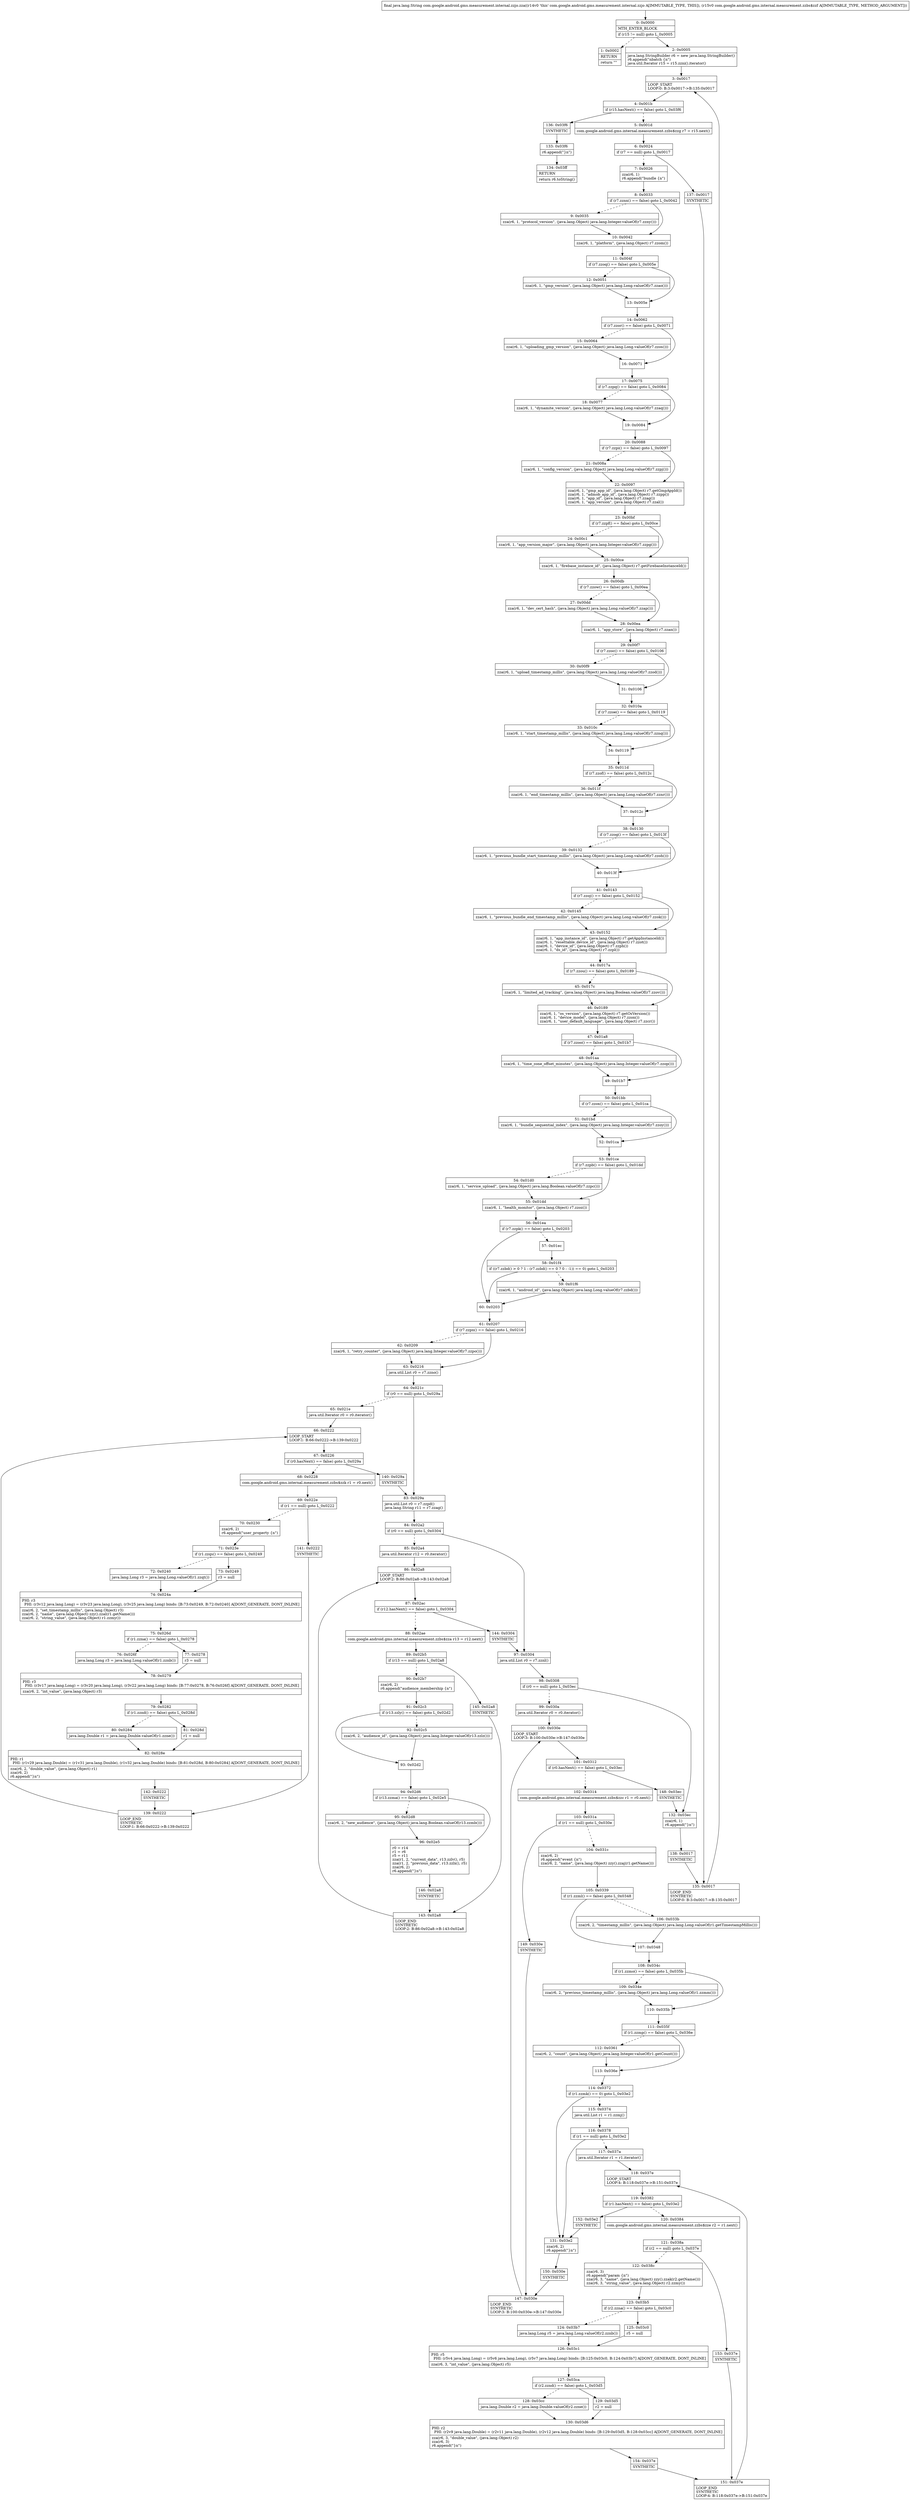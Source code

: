 digraph "CFG forcom.google.android.gms.measurement.internal.zzjo.zza(Lcom\/google\/android\/gms\/internal\/measurement\/zzbs$zzf;)Ljava\/lang\/String;" {
Node_0 [shape=record,label="{0\:\ 0x0000|MTH_ENTER_BLOCK\l|if (r15 != null) goto L_0x0005\l}"];
Node_1 [shape=record,label="{1\:\ 0x0002|RETURN\l|return \"\"\l}"];
Node_2 [shape=record,label="{2\:\ 0x0005|java.lang.StringBuilder r6 = new java.lang.StringBuilder()\lr6.append(\"nbatch \{n\")\ljava.util.Iterator r15 = r15.zzni().iterator()\l}"];
Node_3 [shape=record,label="{3\:\ 0x0017|LOOP_START\lLOOP:0: B:3:0x0017\-\>B:135:0x0017\l}"];
Node_4 [shape=record,label="{4\:\ 0x001b|if (r15.hasNext() == false) goto L_0x03f6\l}"];
Node_5 [shape=record,label="{5\:\ 0x001d|com.google.android.gms.internal.measurement.zzbs$zzg r7 = r15.next()\l}"];
Node_6 [shape=record,label="{6\:\ 0x0024|if (r7 == null) goto L_0x0017\l}"];
Node_7 [shape=record,label="{7\:\ 0x0026|zza(r6, 1)\lr6.append(\"bundle \{n\")\l}"];
Node_8 [shape=record,label="{8\:\ 0x0033|if (r7.zznx() == false) goto L_0x0042\l}"];
Node_9 [shape=record,label="{9\:\ 0x0035|zza(r6, 1, \"protocol_version\", (java.lang.Object) java.lang.Integer.valueOf(r7.zzny()))\l}"];
Node_10 [shape=record,label="{10\:\ 0x0042|zza(r6, 1, \"platform\", (java.lang.Object) r7.zzom())\l}"];
Node_11 [shape=record,label="{11\:\ 0x004f|if (r7.zzoq() == false) goto L_0x005e\l}"];
Node_12 [shape=record,label="{12\:\ 0x0051|zza(r6, 1, \"gmp_version\", (java.lang.Object) java.lang.Long.valueOf(r7.zzao()))\l}"];
Node_13 [shape=record,label="{13\:\ 0x005e}"];
Node_14 [shape=record,label="{14\:\ 0x0062|if (r7.zzor() == false) goto L_0x0071\l}"];
Node_15 [shape=record,label="{15\:\ 0x0064|zza(r6, 1, \"uploading_gmp_version\", (java.lang.Object) java.lang.Long.valueOf(r7.zzos()))\l}"];
Node_16 [shape=record,label="{16\:\ 0x0071}"];
Node_17 [shape=record,label="{17\:\ 0x0075|if (r7.zzpq() == false) goto L_0x0084\l}"];
Node_18 [shape=record,label="{18\:\ 0x0077|zza(r6, 1, \"dynamite_version\", (java.lang.Object) java.lang.Long.valueOf(r7.zzaq()))\l}"];
Node_19 [shape=record,label="{19\:\ 0x0084}"];
Node_20 [shape=record,label="{20\:\ 0x0088|if (r7.zzpi() == false) goto L_0x0097\l}"];
Node_21 [shape=record,label="{21\:\ 0x008a|zza(r6, 1, \"config_version\", (java.lang.Object) java.lang.Long.valueOf(r7.zzpj()))\l}"];
Node_22 [shape=record,label="{22\:\ 0x0097|zza(r6, 1, \"gmp_app_id\", (java.lang.Object) r7.getGmpAppId())\lzza(r6, 1, \"admob_app_id\", (java.lang.Object) r7.zzpp())\lzza(r6, 1, \"app_id\", (java.lang.Object) r7.zzag())\lzza(r6, 1, \"app_version\", (java.lang.Object) r7.zzal())\l}"];
Node_23 [shape=record,label="{23\:\ 0x00bf|if (r7.zzpf() == false) goto L_0x00ce\l}"];
Node_24 [shape=record,label="{24\:\ 0x00c1|zza(r6, 1, \"app_version_major\", (java.lang.Object) java.lang.Integer.valueOf(r7.zzpg()))\l}"];
Node_25 [shape=record,label="{25\:\ 0x00ce|zza(r6, 1, \"firebase_instance_id\", (java.lang.Object) r7.getFirebaseInstanceId())\l}"];
Node_26 [shape=record,label="{26\:\ 0x00db|if (r7.zzow() == false) goto L_0x00ea\l}"];
Node_27 [shape=record,label="{27\:\ 0x00dd|zza(r6, 1, \"dev_cert_hash\", (java.lang.Object) java.lang.Long.valueOf(r7.zzap()))\l}"];
Node_28 [shape=record,label="{28\:\ 0x00ea|zza(r6, 1, \"app_store\", (java.lang.Object) r7.zzan())\l}"];
Node_29 [shape=record,label="{29\:\ 0x00f7|if (r7.zzoc() == false) goto L_0x0106\l}"];
Node_30 [shape=record,label="{30\:\ 0x00f9|zza(r6, 1, \"upload_timestamp_millis\", (java.lang.Object) java.lang.Long.valueOf(r7.zzod()))\l}"];
Node_31 [shape=record,label="{31\:\ 0x0106}"];
Node_32 [shape=record,label="{32\:\ 0x010a|if (r7.zzoe() == false) goto L_0x0119\l}"];
Node_33 [shape=record,label="{33\:\ 0x010c|zza(r6, 1, \"start_timestamp_millis\", (java.lang.Object) java.lang.Long.valueOf(r7.zznq()))\l}"];
Node_34 [shape=record,label="{34\:\ 0x0119}"];
Node_35 [shape=record,label="{35\:\ 0x011d|if (r7.zzof() == false) goto L_0x012c\l}"];
Node_36 [shape=record,label="{36\:\ 0x011f|zza(r6, 1, \"end_timestamp_millis\", (java.lang.Object) java.lang.Long.valueOf(r7.zznr()))\l}"];
Node_37 [shape=record,label="{37\:\ 0x012c}"];
Node_38 [shape=record,label="{38\:\ 0x0130|if (r7.zzog() == false) goto L_0x013f\l}"];
Node_39 [shape=record,label="{39\:\ 0x0132|zza(r6, 1, \"previous_bundle_start_timestamp_millis\", (java.lang.Object) java.lang.Long.valueOf(r7.zzoh()))\l}"];
Node_40 [shape=record,label="{40\:\ 0x013f}"];
Node_41 [shape=record,label="{41\:\ 0x0143|if (r7.zzoj() == false) goto L_0x0152\l}"];
Node_42 [shape=record,label="{42\:\ 0x0145|zza(r6, 1, \"previous_bundle_end_timestamp_millis\", (java.lang.Object) java.lang.Long.valueOf(r7.zzok()))\l}"];
Node_43 [shape=record,label="{43\:\ 0x0152|zza(r6, 1, \"app_instance_id\", (java.lang.Object) r7.getAppInstanceId())\lzza(r6, 1, \"resettable_device_id\", (java.lang.Object) r7.zzot())\lzza(r6, 1, \"device_id\", (java.lang.Object) r7.zzph())\lzza(r6, 1, \"ds_id\", (java.lang.Object) r7.zzpl())\l}"];
Node_44 [shape=record,label="{44\:\ 0x017a|if (r7.zzou() == false) goto L_0x0189\l}"];
Node_45 [shape=record,label="{45\:\ 0x017c|zza(r6, 1, \"limited_ad_tracking\", (java.lang.Object) java.lang.Boolean.valueOf(r7.zzov()))\l}"];
Node_46 [shape=record,label="{46\:\ 0x0189|zza(r6, 1, \"os_version\", (java.lang.Object) r7.getOsVersion())\lzza(r6, 1, \"device_model\", (java.lang.Object) r7.zzon())\lzza(r6, 1, \"user_default_language\", (java.lang.Object) r7.zzcr())\l}"];
Node_47 [shape=record,label="{47\:\ 0x01a8|if (r7.zzoo() == false) goto L_0x01b7\l}"];
Node_48 [shape=record,label="{48\:\ 0x01aa|zza(r6, 1, \"time_zone_offset_minutes\", (java.lang.Object) java.lang.Integer.valueOf(r7.zzop()))\l}"];
Node_49 [shape=record,label="{49\:\ 0x01b7}"];
Node_50 [shape=record,label="{50\:\ 0x01bb|if (r7.zzox() == false) goto L_0x01ca\l}"];
Node_51 [shape=record,label="{51\:\ 0x01bd|zza(r6, 1, \"bundle_sequential_index\", (java.lang.Object) java.lang.Integer.valueOf(r7.zzoy()))\l}"];
Node_52 [shape=record,label="{52\:\ 0x01ca}"];
Node_53 [shape=record,label="{53\:\ 0x01ce|if (r7.zzpb() == false) goto L_0x01dd\l}"];
Node_54 [shape=record,label="{54\:\ 0x01d0|zza(r6, 1, \"service_upload\", (java.lang.Object) java.lang.Boolean.valueOf(r7.zzpc()))\l}"];
Node_55 [shape=record,label="{55\:\ 0x01dd|zza(r6, 1, \"health_monitor\", (java.lang.Object) r7.zzoz())\l}"];
Node_56 [shape=record,label="{56\:\ 0x01ea|if (r7.zzpk() == false) goto L_0x0203\l}"];
Node_57 [shape=record,label="{57\:\ 0x01ec}"];
Node_58 [shape=record,label="{58\:\ 0x01f4|if ((r7.zzbd() \> 0 ? 1 : (r7.zzbd() == 0 ? 0 : \-1)) == 0) goto L_0x0203\l}"];
Node_59 [shape=record,label="{59\:\ 0x01f6|zza(r6, 1, \"android_id\", (java.lang.Object) java.lang.Long.valueOf(r7.zzbd()))\l}"];
Node_60 [shape=record,label="{60\:\ 0x0203}"];
Node_61 [shape=record,label="{61\:\ 0x0207|if (r7.zzpn() == false) goto L_0x0216\l}"];
Node_62 [shape=record,label="{62\:\ 0x0209|zza(r6, 1, \"retry_counter\", (java.lang.Object) java.lang.Integer.valueOf(r7.zzpo()))\l}"];
Node_63 [shape=record,label="{63\:\ 0x0216|java.util.List r0 = r7.zzno()\l}"];
Node_64 [shape=record,label="{64\:\ 0x021c|if (r0 == null) goto L_0x029a\l}"];
Node_65 [shape=record,label="{65\:\ 0x021e|java.util.Iterator r0 = r0.iterator()\l}"];
Node_66 [shape=record,label="{66\:\ 0x0222|LOOP_START\lLOOP:1: B:66:0x0222\-\>B:139:0x0222\l}"];
Node_67 [shape=record,label="{67\:\ 0x0226|if (r0.hasNext() == false) goto L_0x029a\l}"];
Node_68 [shape=record,label="{68\:\ 0x0228|com.google.android.gms.internal.measurement.zzbs$zzk r1 = r0.next()\l}"];
Node_69 [shape=record,label="{69\:\ 0x022e|if (r1 == null) goto L_0x0222\l}"];
Node_70 [shape=record,label="{70\:\ 0x0230|zza(r6, 2)\lr6.append(\"user_property \{n\")\l}"];
Node_71 [shape=record,label="{71\:\ 0x023e|if (r1.zzqs() == false) goto L_0x0249\l}"];
Node_72 [shape=record,label="{72\:\ 0x0240|java.lang.Long r3 = java.lang.Long.valueOf(r1.zzqt())\l}"];
Node_73 [shape=record,label="{73\:\ 0x0249|r3 = null\l}"];
Node_74 [shape=record,label="{74\:\ 0x024a|PHI: r3 \l  PHI: (r3v12 java.lang.Long) = (r3v23 java.lang.Long), (r3v25 java.lang.Long) binds: [B:73:0x0249, B:72:0x0240] A[DONT_GENERATE, DONT_INLINE]\l|zza(r6, 2, \"set_timestamp_millis\", (java.lang.Object) r3)\lzza(r6, 2, \"name\", (java.lang.Object) zzy().zzal(r1.getName()))\lzza(r6, 2, \"string_value\", (java.lang.Object) r1.zzmy())\l}"];
Node_75 [shape=record,label="{75\:\ 0x026d|if (r1.zzna() == false) goto L_0x0278\l}"];
Node_76 [shape=record,label="{76\:\ 0x026f|java.lang.Long r3 = java.lang.Long.valueOf(r1.zznb())\l}"];
Node_77 [shape=record,label="{77\:\ 0x0278|r3 = null\l}"];
Node_78 [shape=record,label="{78\:\ 0x0279|PHI: r3 \l  PHI: (r3v17 java.lang.Long) = (r3v20 java.lang.Long), (r3v22 java.lang.Long) binds: [B:77:0x0278, B:76:0x026f] A[DONT_GENERATE, DONT_INLINE]\l|zza(r6, 2, \"int_value\", (java.lang.Object) r3)\l}"];
Node_79 [shape=record,label="{79\:\ 0x0282|if (r1.zznd() == false) goto L_0x028d\l}"];
Node_80 [shape=record,label="{80\:\ 0x0284|java.lang.Double r1 = java.lang.Double.valueOf(r1.zzne())\l}"];
Node_81 [shape=record,label="{81\:\ 0x028d|r1 = null\l}"];
Node_82 [shape=record,label="{82\:\ 0x028e|PHI: r1 \l  PHI: (r1v29 java.lang.Double) = (r1v31 java.lang.Double), (r1v32 java.lang.Double) binds: [B:81:0x028d, B:80:0x0284] A[DONT_GENERATE, DONT_INLINE]\l|zza(r6, 2, \"double_value\", (java.lang.Object) r1)\lzza(r6, 2)\lr6.append(\"\}n\")\l}"];
Node_83 [shape=record,label="{83\:\ 0x029a|java.util.List r0 = r7.zzpd()\ljava.lang.String r11 = r7.zzag()\l}"];
Node_84 [shape=record,label="{84\:\ 0x02a2|if (r0 == null) goto L_0x0304\l}"];
Node_85 [shape=record,label="{85\:\ 0x02a4|java.util.Iterator r12 = r0.iterator()\l}"];
Node_86 [shape=record,label="{86\:\ 0x02a8|LOOP_START\lLOOP:2: B:86:0x02a8\-\>B:143:0x02a8\l}"];
Node_87 [shape=record,label="{87\:\ 0x02ac|if (r12.hasNext() == false) goto L_0x0304\l}"];
Node_88 [shape=record,label="{88\:\ 0x02ae|com.google.android.gms.internal.measurement.zzbs$zza r13 = r12.next()\l}"];
Node_89 [shape=record,label="{89\:\ 0x02b5|if (r13 == null) goto L_0x02a8\l}"];
Node_90 [shape=record,label="{90\:\ 0x02b7|zza(r6, 2)\lr6.append(\"audience_membership \{n\")\l}"];
Node_91 [shape=record,label="{91\:\ 0x02c3|if (r13.zzly() == false) goto L_0x02d2\l}"];
Node_92 [shape=record,label="{92\:\ 0x02c5|zza(r6, 2, \"audience_id\", (java.lang.Object) java.lang.Integer.valueOf(r13.zzlz()))\l}"];
Node_93 [shape=record,label="{93\:\ 0x02d2}"];
Node_94 [shape=record,label="{94\:\ 0x02d6|if (r13.zzma() == false) goto L_0x02e5\l}"];
Node_95 [shape=record,label="{95\:\ 0x02d8|zza(r6, 2, \"new_audience\", (java.lang.Object) java.lang.Boolean.valueOf(r13.zzmb()))\l}"];
Node_96 [shape=record,label="{96\:\ 0x02e5|r0 = r14\lr1 = r6\lr5 = r11\lzza(r1, 2, \"current_data\", r13.zzlv(), r5)\lzza(r1, 2, \"previous_data\", r13.zzlx(), r5)\lzza(r6, 2)\lr6.append(\"\}n\")\l}"];
Node_97 [shape=record,label="{97\:\ 0x0304|java.util.List r0 = r7.zznl()\l}"];
Node_98 [shape=record,label="{98\:\ 0x0308|if (r0 == null) goto L_0x03ec\l}"];
Node_99 [shape=record,label="{99\:\ 0x030a|java.util.Iterator r0 = r0.iterator()\l}"];
Node_100 [shape=record,label="{100\:\ 0x030e|LOOP_START\lLOOP:3: B:100:0x030e\-\>B:147:0x030e\l}"];
Node_101 [shape=record,label="{101\:\ 0x0312|if (r0.hasNext() == false) goto L_0x03ec\l}"];
Node_102 [shape=record,label="{102\:\ 0x0314|com.google.android.gms.internal.measurement.zzbs$zzc r1 = r0.next()\l}"];
Node_103 [shape=record,label="{103\:\ 0x031a|if (r1 == null) goto L_0x030e\l}"];
Node_104 [shape=record,label="{104\:\ 0x031c|zza(r6, 2)\lr6.append(\"event \{n\")\lzza(r6, 2, \"name\", (java.lang.Object) zzy().zzaj(r1.getName()))\l}"];
Node_105 [shape=record,label="{105\:\ 0x0339|if (r1.zzml() == false) goto L_0x0348\l}"];
Node_106 [shape=record,label="{106\:\ 0x033b|zza(r6, 2, \"timestamp_millis\", (java.lang.Object) java.lang.Long.valueOf(r1.getTimestampMillis()))\l}"];
Node_107 [shape=record,label="{107\:\ 0x0348}"];
Node_108 [shape=record,label="{108\:\ 0x034c|if (r1.zzmo() == false) goto L_0x035b\l}"];
Node_109 [shape=record,label="{109\:\ 0x034e|zza(r6, 2, \"previous_timestamp_millis\", (java.lang.Object) java.lang.Long.valueOf(r1.zzmm()))\l}"];
Node_110 [shape=record,label="{110\:\ 0x035b}"];
Node_111 [shape=record,label="{111\:\ 0x035f|if (r1.zzmp() == false) goto L_0x036e\l}"];
Node_112 [shape=record,label="{112\:\ 0x0361|zza(r6, 2, \"count\", (java.lang.Object) java.lang.Integer.valueOf(r1.getCount()))\l}"];
Node_113 [shape=record,label="{113\:\ 0x036e}"];
Node_114 [shape=record,label="{114\:\ 0x0372|if (r1.zzmk() == 0) goto L_0x03e2\l}"];
Node_115 [shape=record,label="{115\:\ 0x0374|java.util.List r1 = r1.zzmj()\l}"];
Node_116 [shape=record,label="{116\:\ 0x0378|if (r1 == null) goto L_0x03e2\l}"];
Node_117 [shape=record,label="{117\:\ 0x037a|java.util.Iterator r1 = r1.iterator()\l}"];
Node_118 [shape=record,label="{118\:\ 0x037e|LOOP_START\lLOOP:4: B:118:0x037e\-\>B:151:0x037e\l}"];
Node_119 [shape=record,label="{119\:\ 0x0382|if (r1.hasNext() == false) goto L_0x03e2\l}"];
Node_120 [shape=record,label="{120\:\ 0x0384|com.google.android.gms.internal.measurement.zzbs$zze r2 = r1.next()\l}"];
Node_121 [shape=record,label="{121\:\ 0x038a|if (r2 == null) goto L_0x037e\l}"];
Node_122 [shape=record,label="{122\:\ 0x038c|zza(r6, 3)\lr6.append(\"param \{n\")\lzza(r6, 3, \"name\", (java.lang.Object) zzy().zzak(r2.getName()))\lzza(r6, 3, \"string_value\", (java.lang.Object) r2.zzmy())\l}"];
Node_123 [shape=record,label="{123\:\ 0x03b5|if (r2.zzna() == false) goto L_0x03c0\l}"];
Node_124 [shape=record,label="{124\:\ 0x03b7|java.lang.Long r5 = java.lang.Long.valueOf(r2.zznb())\l}"];
Node_125 [shape=record,label="{125\:\ 0x03c0|r5 = null\l}"];
Node_126 [shape=record,label="{126\:\ 0x03c1|PHI: r5 \l  PHI: (r5v4 java.lang.Long) = (r5v6 java.lang.Long), (r5v7 java.lang.Long) binds: [B:125:0x03c0, B:124:0x03b7] A[DONT_GENERATE, DONT_INLINE]\l|zza(r6, 3, \"int_value\", (java.lang.Object) r5)\l}"];
Node_127 [shape=record,label="{127\:\ 0x03ca|if (r2.zznd() == false) goto L_0x03d5\l}"];
Node_128 [shape=record,label="{128\:\ 0x03cc|java.lang.Double r2 = java.lang.Double.valueOf(r2.zzne())\l}"];
Node_129 [shape=record,label="{129\:\ 0x03d5|r2 = null\l}"];
Node_130 [shape=record,label="{130\:\ 0x03d6|PHI: r2 \l  PHI: (r2v9 java.lang.Double) = (r2v11 java.lang.Double), (r2v12 java.lang.Double) binds: [B:129:0x03d5, B:128:0x03cc] A[DONT_GENERATE, DONT_INLINE]\l|zza(r6, 3, \"double_value\", (java.lang.Object) r2)\lzza(r6, 3)\lr6.append(\"\}n\")\l}"];
Node_131 [shape=record,label="{131\:\ 0x03e2|zza(r6, 2)\lr6.append(\"\}n\")\l}"];
Node_132 [shape=record,label="{132\:\ 0x03ec|zza(r6, 1)\lr6.append(\"\}n\")\l}"];
Node_133 [shape=record,label="{133\:\ 0x03f6|r6.append(\"\}n\")\l}"];
Node_134 [shape=record,label="{134\:\ 0x03ff|RETURN\l|return r6.toString()\l}"];
Node_135 [shape=record,label="{135\:\ 0x0017|LOOP_END\lSYNTHETIC\lLOOP:0: B:3:0x0017\-\>B:135:0x0017\l}"];
Node_136 [shape=record,label="{136\:\ 0x03f6|SYNTHETIC\l}"];
Node_137 [shape=record,label="{137\:\ 0x0017|SYNTHETIC\l}"];
Node_138 [shape=record,label="{138\:\ 0x0017|SYNTHETIC\l}"];
Node_139 [shape=record,label="{139\:\ 0x0222|LOOP_END\lSYNTHETIC\lLOOP:1: B:66:0x0222\-\>B:139:0x0222\l}"];
Node_140 [shape=record,label="{140\:\ 0x029a|SYNTHETIC\l}"];
Node_141 [shape=record,label="{141\:\ 0x0222|SYNTHETIC\l}"];
Node_142 [shape=record,label="{142\:\ 0x0222|SYNTHETIC\l}"];
Node_143 [shape=record,label="{143\:\ 0x02a8|LOOP_END\lSYNTHETIC\lLOOP:2: B:86:0x02a8\-\>B:143:0x02a8\l}"];
Node_144 [shape=record,label="{144\:\ 0x0304|SYNTHETIC\l}"];
Node_145 [shape=record,label="{145\:\ 0x02a8|SYNTHETIC\l}"];
Node_146 [shape=record,label="{146\:\ 0x02a8|SYNTHETIC\l}"];
Node_147 [shape=record,label="{147\:\ 0x030e|LOOP_END\lSYNTHETIC\lLOOP:3: B:100:0x030e\-\>B:147:0x030e\l}"];
Node_148 [shape=record,label="{148\:\ 0x03ec|SYNTHETIC\l}"];
Node_149 [shape=record,label="{149\:\ 0x030e|SYNTHETIC\l}"];
Node_150 [shape=record,label="{150\:\ 0x030e|SYNTHETIC\l}"];
Node_151 [shape=record,label="{151\:\ 0x037e|LOOP_END\lSYNTHETIC\lLOOP:4: B:118:0x037e\-\>B:151:0x037e\l}"];
Node_152 [shape=record,label="{152\:\ 0x03e2|SYNTHETIC\l}"];
Node_153 [shape=record,label="{153\:\ 0x037e|SYNTHETIC\l}"];
Node_154 [shape=record,label="{154\:\ 0x037e|SYNTHETIC\l}"];
MethodNode[shape=record,label="{final java.lang.String com.google.android.gms.measurement.internal.zzjo.zza((r14v0 'this' com.google.android.gms.measurement.internal.zzjo A[IMMUTABLE_TYPE, THIS]), (r15v0 com.google.android.gms.internal.measurement.zzbs$zzf A[IMMUTABLE_TYPE, METHOD_ARGUMENT])) }"];
MethodNode -> Node_0;
Node_0 -> Node_1[style=dashed];
Node_0 -> Node_2;
Node_2 -> Node_3;
Node_3 -> Node_4;
Node_4 -> Node_5[style=dashed];
Node_4 -> Node_136;
Node_5 -> Node_6;
Node_6 -> Node_7[style=dashed];
Node_6 -> Node_137;
Node_7 -> Node_8;
Node_8 -> Node_9[style=dashed];
Node_8 -> Node_10;
Node_9 -> Node_10;
Node_10 -> Node_11;
Node_11 -> Node_12[style=dashed];
Node_11 -> Node_13;
Node_12 -> Node_13;
Node_13 -> Node_14;
Node_14 -> Node_15[style=dashed];
Node_14 -> Node_16;
Node_15 -> Node_16;
Node_16 -> Node_17;
Node_17 -> Node_18[style=dashed];
Node_17 -> Node_19;
Node_18 -> Node_19;
Node_19 -> Node_20;
Node_20 -> Node_21[style=dashed];
Node_20 -> Node_22;
Node_21 -> Node_22;
Node_22 -> Node_23;
Node_23 -> Node_24[style=dashed];
Node_23 -> Node_25;
Node_24 -> Node_25;
Node_25 -> Node_26;
Node_26 -> Node_27[style=dashed];
Node_26 -> Node_28;
Node_27 -> Node_28;
Node_28 -> Node_29;
Node_29 -> Node_30[style=dashed];
Node_29 -> Node_31;
Node_30 -> Node_31;
Node_31 -> Node_32;
Node_32 -> Node_33[style=dashed];
Node_32 -> Node_34;
Node_33 -> Node_34;
Node_34 -> Node_35;
Node_35 -> Node_36[style=dashed];
Node_35 -> Node_37;
Node_36 -> Node_37;
Node_37 -> Node_38;
Node_38 -> Node_39[style=dashed];
Node_38 -> Node_40;
Node_39 -> Node_40;
Node_40 -> Node_41;
Node_41 -> Node_42[style=dashed];
Node_41 -> Node_43;
Node_42 -> Node_43;
Node_43 -> Node_44;
Node_44 -> Node_45[style=dashed];
Node_44 -> Node_46;
Node_45 -> Node_46;
Node_46 -> Node_47;
Node_47 -> Node_48[style=dashed];
Node_47 -> Node_49;
Node_48 -> Node_49;
Node_49 -> Node_50;
Node_50 -> Node_51[style=dashed];
Node_50 -> Node_52;
Node_51 -> Node_52;
Node_52 -> Node_53;
Node_53 -> Node_54[style=dashed];
Node_53 -> Node_55;
Node_54 -> Node_55;
Node_55 -> Node_56;
Node_56 -> Node_57[style=dashed];
Node_56 -> Node_60;
Node_57 -> Node_58;
Node_58 -> Node_59[style=dashed];
Node_58 -> Node_60;
Node_59 -> Node_60;
Node_60 -> Node_61;
Node_61 -> Node_62[style=dashed];
Node_61 -> Node_63;
Node_62 -> Node_63;
Node_63 -> Node_64;
Node_64 -> Node_65[style=dashed];
Node_64 -> Node_83;
Node_65 -> Node_66;
Node_66 -> Node_67;
Node_67 -> Node_68[style=dashed];
Node_67 -> Node_140;
Node_68 -> Node_69;
Node_69 -> Node_70[style=dashed];
Node_69 -> Node_141;
Node_70 -> Node_71;
Node_71 -> Node_72[style=dashed];
Node_71 -> Node_73;
Node_72 -> Node_74;
Node_73 -> Node_74;
Node_74 -> Node_75;
Node_75 -> Node_76[style=dashed];
Node_75 -> Node_77;
Node_76 -> Node_78;
Node_77 -> Node_78;
Node_78 -> Node_79;
Node_79 -> Node_80[style=dashed];
Node_79 -> Node_81;
Node_80 -> Node_82;
Node_81 -> Node_82;
Node_82 -> Node_142;
Node_83 -> Node_84;
Node_84 -> Node_85[style=dashed];
Node_84 -> Node_97;
Node_85 -> Node_86;
Node_86 -> Node_87;
Node_87 -> Node_88[style=dashed];
Node_87 -> Node_144;
Node_88 -> Node_89;
Node_89 -> Node_90[style=dashed];
Node_89 -> Node_145;
Node_90 -> Node_91;
Node_91 -> Node_92[style=dashed];
Node_91 -> Node_93;
Node_92 -> Node_93;
Node_93 -> Node_94;
Node_94 -> Node_95[style=dashed];
Node_94 -> Node_96;
Node_95 -> Node_96;
Node_96 -> Node_146;
Node_97 -> Node_98;
Node_98 -> Node_99[style=dashed];
Node_98 -> Node_132;
Node_99 -> Node_100;
Node_100 -> Node_101;
Node_101 -> Node_102[style=dashed];
Node_101 -> Node_148;
Node_102 -> Node_103;
Node_103 -> Node_104[style=dashed];
Node_103 -> Node_149;
Node_104 -> Node_105;
Node_105 -> Node_106[style=dashed];
Node_105 -> Node_107;
Node_106 -> Node_107;
Node_107 -> Node_108;
Node_108 -> Node_109[style=dashed];
Node_108 -> Node_110;
Node_109 -> Node_110;
Node_110 -> Node_111;
Node_111 -> Node_112[style=dashed];
Node_111 -> Node_113;
Node_112 -> Node_113;
Node_113 -> Node_114;
Node_114 -> Node_115[style=dashed];
Node_114 -> Node_131;
Node_115 -> Node_116;
Node_116 -> Node_117[style=dashed];
Node_116 -> Node_131;
Node_117 -> Node_118;
Node_118 -> Node_119;
Node_119 -> Node_120[style=dashed];
Node_119 -> Node_152;
Node_120 -> Node_121;
Node_121 -> Node_122[style=dashed];
Node_121 -> Node_153;
Node_122 -> Node_123;
Node_123 -> Node_124[style=dashed];
Node_123 -> Node_125;
Node_124 -> Node_126;
Node_125 -> Node_126;
Node_126 -> Node_127;
Node_127 -> Node_128[style=dashed];
Node_127 -> Node_129;
Node_128 -> Node_130;
Node_129 -> Node_130;
Node_130 -> Node_154;
Node_131 -> Node_150;
Node_132 -> Node_138;
Node_133 -> Node_134;
Node_135 -> Node_3;
Node_136 -> Node_133;
Node_137 -> Node_135;
Node_138 -> Node_135;
Node_139 -> Node_66;
Node_140 -> Node_83;
Node_141 -> Node_139;
Node_142 -> Node_139;
Node_143 -> Node_86;
Node_144 -> Node_97;
Node_145 -> Node_143;
Node_146 -> Node_143;
Node_147 -> Node_100;
Node_148 -> Node_132;
Node_149 -> Node_147;
Node_150 -> Node_147;
Node_151 -> Node_118;
Node_152 -> Node_131;
Node_153 -> Node_151;
Node_154 -> Node_151;
}


